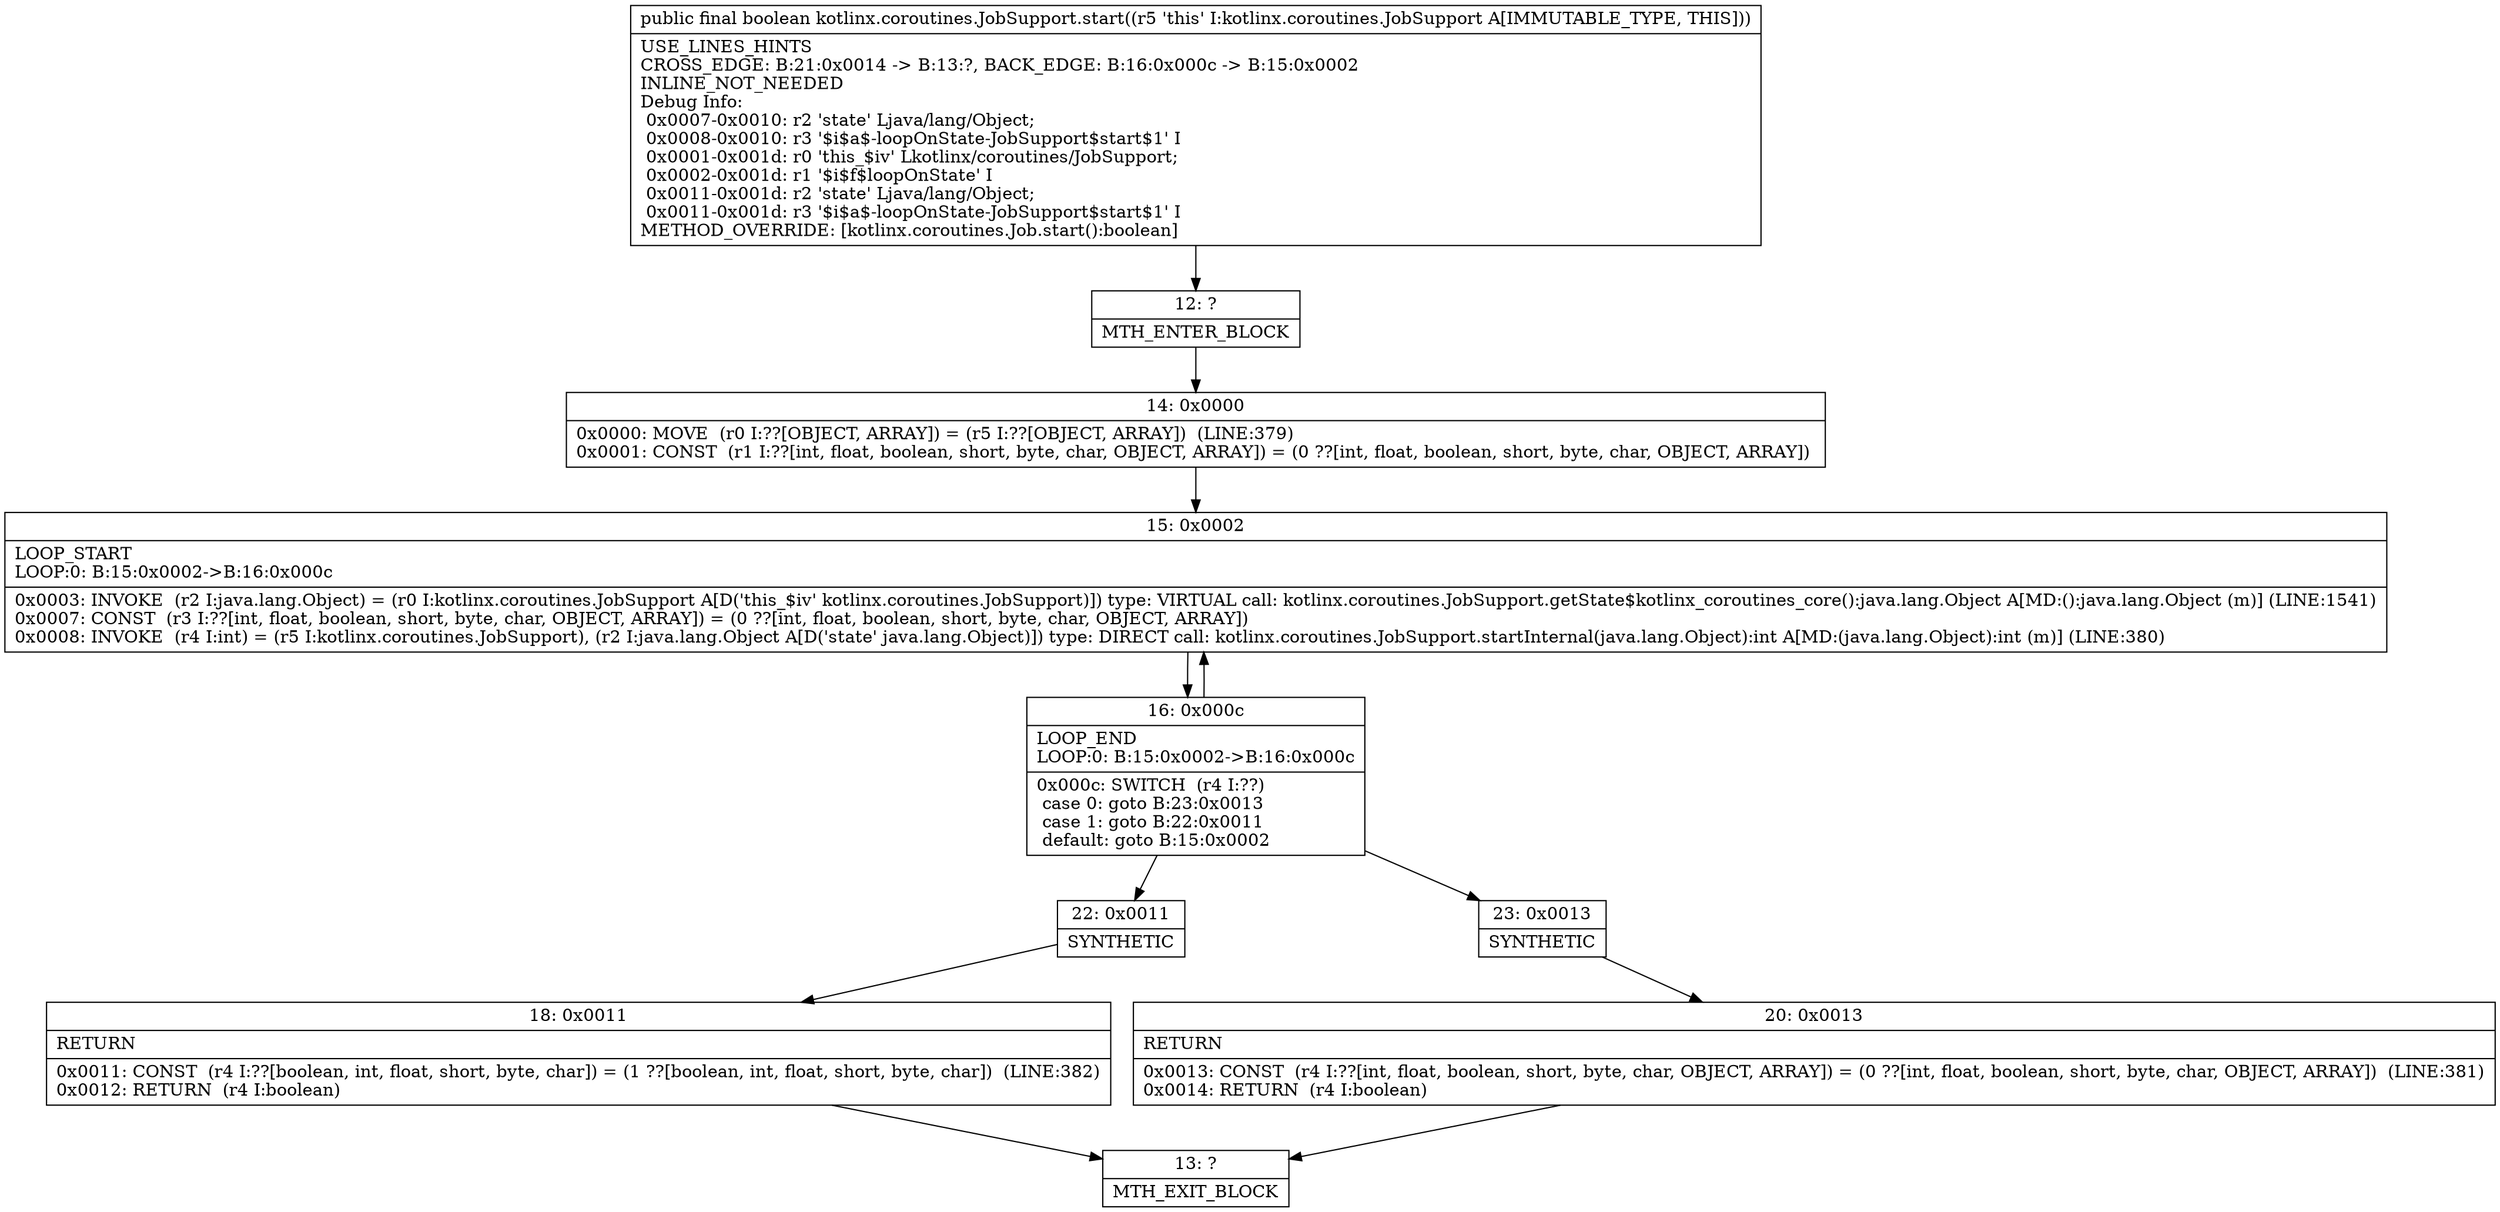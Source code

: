 digraph "CFG forkotlinx.coroutines.JobSupport.start()Z" {
Node_12 [shape=record,label="{12\:\ ?|MTH_ENTER_BLOCK\l}"];
Node_14 [shape=record,label="{14\:\ 0x0000|0x0000: MOVE  (r0 I:??[OBJECT, ARRAY]) = (r5 I:??[OBJECT, ARRAY])  (LINE:379)\l0x0001: CONST  (r1 I:??[int, float, boolean, short, byte, char, OBJECT, ARRAY]) = (0 ??[int, float, boolean, short, byte, char, OBJECT, ARRAY]) \l}"];
Node_15 [shape=record,label="{15\:\ 0x0002|LOOP_START\lLOOP:0: B:15:0x0002\-\>B:16:0x000c\l|0x0003: INVOKE  (r2 I:java.lang.Object) = (r0 I:kotlinx.coroutines.JobSupport A[D('this_$iv' kotlinx.coroutines.JobSupport)]) type: VIRTUAL call: kotlinx.coroutines.JobSupport.getState$kotlinx_coroutines_core():java.lang.Object A[MD:():java.lang.Object (m)] (LINE:1541)\l0x0007: CONST  (r3 I:??[int, float, boolean, short, byte, char, OBJECT, ARRAY]) = (0 ??[int, float, boolean, short, byte, char, OBJECT, ARRAY]) \l0x0008: INVOKE  (r4 I:int) = (r5 I:kotlinx.coroutines.JobSupport), (r2 I:java.lang.Object A[D('state' java.lang.Object)]) type: DIRECT call: kotlinx.coroutines.JobSupport.startInternal(java.lang.Object):int A[MD:(java.lang.Object):int (m)] (LINE:380)\l}"];
Node_16 [shape=record,label="{16\:\ 0x000c|LOOP_END\lLOOP:0: B:15:0x0002\-\>B:16:0x000c\l|0x000c: SWITCH  (r4 I:??)\l case 0: goto B:23:0x0013\l case 1: goto B:22:0x0011\l default: goto B:15:0x0002 \l}"];
Node_22 [shape=record,label="{22\:\ 0x0011|SYNTHETIC\l}"];
Node_18 [shape=record,label="{18\:\ 0x0011|RETURN\l|0x0011: CONST  (r4 I:??[boolean, int, float, short, byte, char]) = (1 ??[boolean, int, float, short, byte, char])  (LINE:382)\l0x0012: RETURN  (r4 I:boolean) \l}"];
Node_13 [shape=record,label="{13\:\ ?|MTH_EXIT_BLOCK\l}"];
Node_23 [shape=record,label="{23\:\ 0x0013|SYNTHETIC\l}"];
Node_20 [shape=record,label="{20\:\ 0x0013|RETURN\l|0x0013: CONST  (r4 I:??[int, float, boolean, short, byte, char, OBJECT, ARRAY]) = (0 ??[int, float, boolean, short, byte, char, OBJECT, ARRAY])  (LINE:381)\l0x0014: RETURN  (r4 I:boolean) \l}"];
MethodNode[shape=record,label="{public final boolean kotlinx.coroutines.JobSupport.start((r5 'this' I:kotlinx.coroutines.JobSupport A[IMMUTABLE_TYPE, THIS]))  | USE_LINES_HINTS\lCROSS_EDGE: B:21:0x0014 \-\> B:13:?, BACK_EDGE: B:16:0x000c \-\> B:15:0x0002\lINLINE_NOT_NEEDED\lDebug Info:\l  0x0007\-0x0010: r2 'state' Ljava\/lang\/Object;\l  0x0008\-0x0010: r3 '$i$a$\-loopOnState\-JobSupport$start$1' I\l  0x0001\-0x001d: r0 'this_$iv' Lkotlinx\/coroutines\/JobSupport;\l  0x0002\-0x001d: r1 '$i$f$loopOnState' I\l  0x0011\-0x001d: r2 'state' Ljava\/lang\/Object;\l  0x0011\-0x001d: r3 '$i$a$\-loopOnState\-JobSupport$start$1' I\lMETHOD_OVERRIDE: [kotlinx.coroutines.Job.start():boolean]\l}"];
MethodNode -> Node_12;Node_12 -> Node_14;
Node_14 -> Node_15;
Node_15 -> Node_16;
Node_16 -> Node_15;
Node_16 -> Node_22;
Node_16 -> Node_23;
Node_22 -> Node_18;
Node_18 -> Node_13;
Node_23 -> Node_20;
Node_20 -> Node_13;
}

